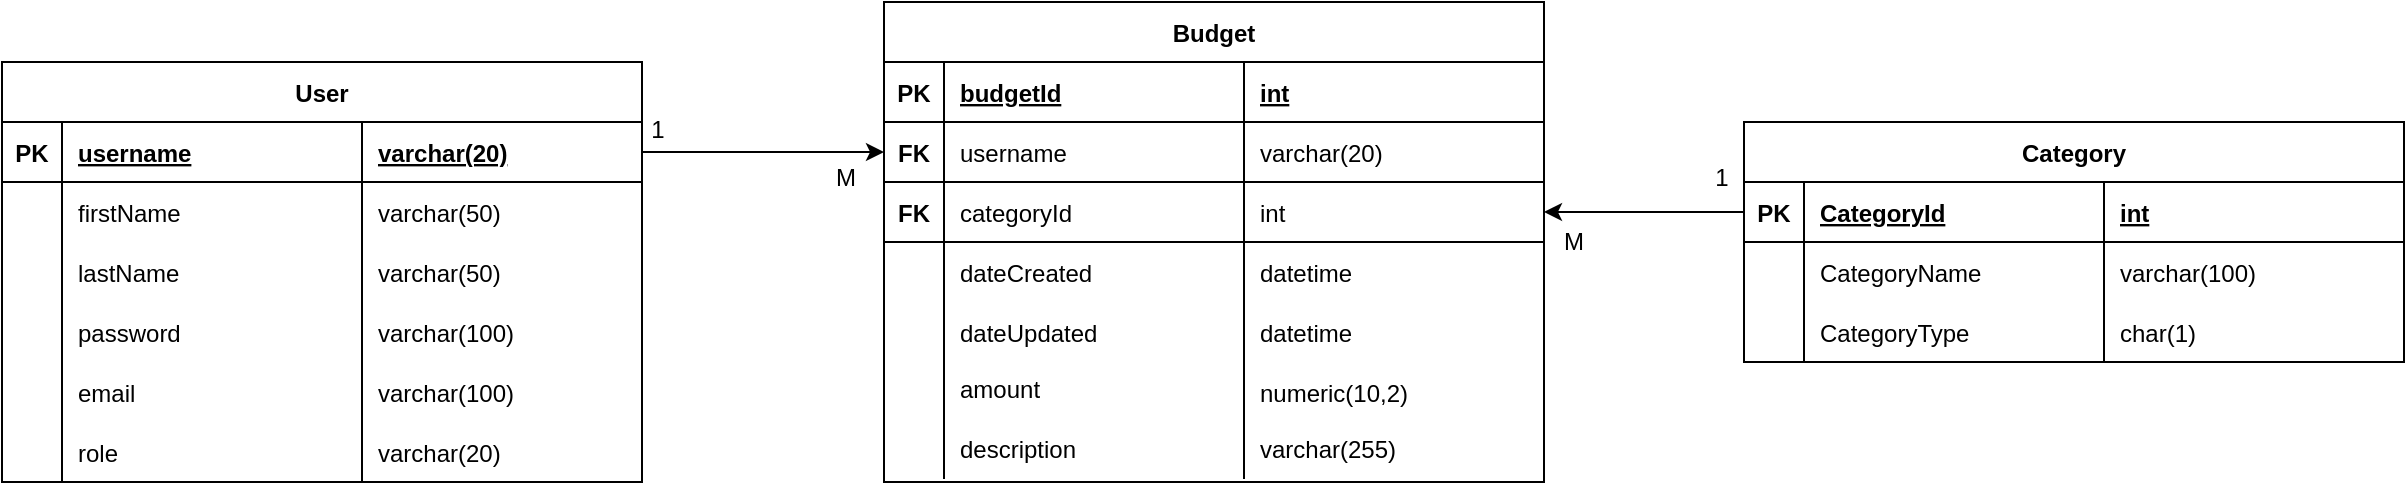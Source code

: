 <mxfile version="21.1.8" type="device" pages="2">
  <diagram id="d8ercen3kDG1MgFGvvUi" name="ER-Diagram">
    <mxGraphModel dx="1354" dy="616" grid="0" gridSize="10" guides="1" tooltips="1" connect="1" arrows="1" fold="1" page="0" pageScale="1" pageWidth="850" pageHeight="1100" math="0" shadow="0">
      <root>
        <mxCell id="0" />
        <mxCell id="1" parent="0" />
        <mxCell id="k8jTFxpvvu4927zOknML-1" value="User" style="shape=table;startSize=30;container=1;collapsible=1;childLayout=tableLayout;fixedRows=1;rowLines=0;fontStyle=1;align=center;resizeLast=1;rounded=0;labelBorderColor=none;" parent="1" vertex="1">
          <mxGeometry x="-390" y="67" width="320" height="210" as="geometry">
            <mxRectangle x="210" y="350" width="70" height="30" as="alternateBounds" />
          </mxGeometry>
        </mxCell>
        <mxCell id="k8jTFxpvvu4927zOknML-2" value="" style="shape=tableRow;horizontal=0;startSize=0;swimlaneHead=0;swimlaneBody=0;fillColor=none;collapsible=0;dropTarget=0;points=[[0,0.5],[1,0.5]];portConstraint=eastwest;top=0;left=0;right=0;bottom=1;rounded=0;labelBorderColor=none;" parent="k8jTFxpvvu4927zOknML-1" vertex="1">
          <mxGeometry y="30" width="320" height="30" as="geometry" />
        </mxCell>
        <mxCell id="k8jTFxpvvu4927zOknML-3" value="PK" style="shape=partialRectangle;connectable=0;fillColor=none;top=0;left=0;bottom=0;right=0;fontStyle=1;overflow=hidden;rounded=0;labelBorderColor=none;" parent="k8jTFxpvvu4927zOknML-2" vertex="1">
          <mxGeometry width="30" height="30" as="geometry">
            <mxRectangle width="30" height="30" as="alternateBounds" />
          </mxGeometry>
        </mxCell>
        <mxCell id="k8jTFxpvvu4927zOknML-4" value="username" style="shape=partialRectangle;connectable=0;fillColor=none;top=0;left=0;bottom=0;right=0;align=left;spacingLeft=6;fontStyle=5;overflow=hidden;rounded=0;labelBorderColor=none;" parent="k8jTFxpvvu4927zOknML-2" vertex="1">
          <mxGeometry x="30" width="150" height="30" as="geometry">
            <mxRectangle width="150" height="30" as="alternateBounds" />
          </mxGeometry>
        </mxCell>
        <mxCell id="k8jTFxpvvu4927zOknML-5" value="varchar(20)" style="shape=partialRectangle;connectable=0;fillColor=none;top=0;left=0;bottom=0;right=0;align=left;spacingLeft=6;fontStyle=5;overflow=hidden;rounded=0;labelBorderColor=none;" parent="k8jTFxpvvu4927zOknML-2" vertex="1">
          <mxGeometry x="180" width="140" height="30" as="geometry">
            <mxRectangle width="140" height="30" as="alternateBounds" />
          </mxGeometry>
        </mxCell>
        <mxCell id="k8jTFxpvvu4927zOknML-10" value="" style="shape=tableRow;horizontal=0;startSize=0;swimlaneHead=0;swimlaneBody=0;fillColor=none;collapsible=0;dropTarget=0;points=[[0,0.5],[1,0.5]];portConstraint=eastwest;top=0;left=0;right=0;bottom=0;rounded=0;labelBorderColor=none;" parent="k8jTFxpvvu4927zOknML-1" vertex="1">
          <mxGeometry y="60" width="320" height="30" as="geometry" />
        </mxCell>
        <mxCell id="k8jTFxpvvu4927zOknML-11" value="" style="shape=partialRectangle;connectable=0;fillColor=none;top=0;left=0;bottom=0;right=0;editable=1;overflow=hidden;rounded=0;labelBorderColor=none;" parent="k8jTFxpvvu4927zOknML-10" vertex="1">
          <mxGeometry width="30" height="30" as="geometry">
            <mxRectangle width="30" height="30" as="alternateBounds" />
          </mxGeometry>
        </mxCell>
        <mxCell id="k8jTFxpvvu4927zOknML-12" value="firstName " style="shape=partialRectangle;connectable=0;fillColor=none;top=0;left=0;bottom=0;right=0;align=left;spacingLeft=6;overflow=hidden;rounded=0;labelBorderColor=none;" parent="k8jTFxpvvu4927zOknML-10" vertex="1">
          <mxGeometry x="30" width="150" height="30" as="geometry">
            <mxRectangle width="150" height="30" as="alternateBounds" />
          </mxGeometry>
        </mxCell>
        <mxCell id="k8jTFxpvvu4927zOknML-13" value="varchar(50)" style="shape=partialRectangle;connectable=0;fillColor=none;top=0;left=0;bottom=0;right=0;align=left;spacingLeft=6;overflow=hidden;rounded=0;labelBorderColor=none;" parent="k8jTFxpvvu4927zOknML-10" vertex="1">
          <mxGeometry x="180" width="140" height="30" as="geometry">
            <mxRectangle width="140" height="30" as="alternateBounds" />
          </mxGeometry>
        </mxCell>
        <mxCell id="k8jTFxpvvu4927zOknML-14" value="" style="shape=tableRow;horizontal=0;startSize=0;swimlaneHead=0;swimlaneBody=0;fillColor=none;collapsible=0;dropTarget=0;points=[[0,0.5],[1,0.5]];portConstraint=eastwest;top=0;left=0;right=0;bottom=0;rounded=0;labelBorderColor=none;" parent="k8jTFxpvvu4927zOknML-1" vertex="1">
          <mxGeometry y="90" width="320" height="30" as="geometry" />
        </mxCell>
        <mxCell id="k8jTFxpvvu4927zOknML-15" value="" style="shape=partialRectangle;connectable=0;fillColor=none;top=0;left=0;bottom=0;right=0;editable=1;overflow=hidden;rounded=0;labelBorderColor=none;" parent="k8jTFxpvvu4927zOknML-14" vertex="1">
          <mxGeometry width="30" height="30" as="geometry">
            <mxRectangle width="30" height="30" as="alternateBounds" />
          </mxGeometry>
        </mxCell>
        <mxCell id="k8jTFxpvvu4927zOknML-16" value="lastName" style="shape=partialRectangle;connectable=0;fillColor=none;top=0;left=0;bottom=0;right=0;align=left;spacingLeft=6;overflow=hidden;rounded=0;labelBorderColor=none;" parent="k8jTFxpvvu4927zOknML-14" vertex="1">
          <mxGeometry x="30" width="150" height="30" as="geometry">
            <mxRectangle width="150" height="30" as="alternateBounds" />
          </mxGeometry>
        </mxCell>
        <mxCell id="k8jTFxpvvu4927zOknML-17" value="varchar(50)" style="shape=partialRectangle;connectable=0;fillColor=none;top=0;left=0;bottom=0;right=0;align=left;spacingLeft=6;overflow=hidden;rounded=0;labelBorderColor=none;" parent="k8jTFxpvvu4927zOknML-14" vertex="1">
          <mxGeometry x="180" width="140" height="30" as="geometry">
            <mxRectangle width="140" height="30" as="alternateBounds" />
          </mxGeometry>
        </mxCell>
        <mxCell id="k8jTFxpvvu4927zOknML-18" value="" style="shape=tableRow;horizontal=0;startSize=0;swimlaneHead=0;swimlaneBody=0;fillColor=none;collapsible=0;dropTarget=0;points=[[0,0.5],[1,0.5]];portConstraint=eastwest;top=0;left=0;right=0;bottom=0;rounded=0;labelBorderColor=none;" parent="k8jTFxpvvu4927zOknML-1" vertex="1">
          <mxGeometry y="120" width="320" height="30" as="geometry" />
        </mxCell>
        <mxCell id="k8jTFxpvvu4927zOknML-19" value="" style="shape=partialRectangle;connectable=0;fillColor=none;top=0;left=0;bottom=0;right=0;editable=1;overflow=hidden;rounded=0;labelBorderColor=none;" parent="k8jTFxpvvu4927zOknML-18" vertex="1">
          <mxGeometry width="30" height="30" as="geometry">
            <mxRectangle width="30" height="30" as="alternateBounds" />
          </mxGeometry>
        </mxCell>
        <mxCell id="k8jTFxpvvu4927zOknML-20" value="password" style="shape=partialRectangle;connectable=0;fillColor=none;top=0;left=0;bottom=0;right=0;align=left;spacingLeft=6;overflow=hidden;rounded=0;labelBorderColor=none;" parent="k8jTFxpvvu4927zOknML-18" vertex="1">
          <mxGeometry x="30" width="150" height="30" as="geometry">
            <mxRectangle width="150" height="30" as="alternateBounds" />
          </mxGeometry>
        </mxCell>
        <mxCell id="k8jTFxpvvu4927zOknML-21" value="varchar(100)" style="shape=partialRectangle;connectable=0;fillColor=none;top=0;left=0;bottom=0;right=0;align=left;spacingLeft=6;overflow=hidden;rounded=0;labelBorderColor=none;" parent="k8jTFxpvvu4927zOknML-18" vertex="1">
          <mxGeometry x="180" width="140" height="30" as="geometry">
            <mxRectangle width="140" height="30" as="alternateBounds" />
          </mxGeometry>
        </mxCell>
        <mxCell id="k8jTFxpvvu4927zOknML-22" value="" style="shape=tableRow;horizontal=0;startSize=0;swimlaneHead=0;swimlaneBody=0;fillColor=none;collapsible=0;dropTarget=0;points=[[0,0.5],[1,0.5]];portConstraint=eastwest;top=0;left=0;right=0;bottom=0;rounded=0;labelBorderColor=none;" parent="k8jTFxpvvu4927zOknML-1" vertex="1">
          <mxGeometry y="150" width="320" height="30" as="geometry" />
        </mxCell>
        <mxCell id="k8jTFxpvvu4927zOknML-23" value="" style="shape=partialRectangle;connectable=0;fillColor=none;top=0;left=0;bottom=0;right=0;editable=1;overflow=hidden;rounded=0;labelBorderColor=none;" parent="k8jTFxpvvu4927zOknML-22" vertex="1">
          <mxGeometry width="30" height="30" as="geometry">
            <mxRectangle width="30" height="30" as="alternateBounds" />
          </mxGeometry>
        </mxCell>
        <mxCell id="k8jTFxpvvu4927zOknML-24" value="email" style="shape=partialRectangle;connectable=0;fillColor=none;top=0;left=0;bottom=0;right=0;align=left;spacingLeft=6;overflow=hidden;rounded=0;labelBorderColor=none;" parent="k8jTFxpvvu4927zOknML-22" vertex="1">
          <mxGeometry x="30" width="150" height="30" as="geometry">
            <mxRectangle width="150" height="30" as="alternateBounds" />
          </mxGeometry>
        </mxCell>
        <mxCell id="k8jTFxpvvu4927zOknML-25" value="varchar(100)" style="shape=partialRectangle;connectable=0;fillColor=none;top=0;left=0;bottom=0;right=0;align=left;spacingLeft=6;overflow=hidden;rounded=0;labelBorderColor=none;" parent="k8jTFxpvvu4927zOknML-22" vertex="1">
          <mxGeometry x="180" width="140" height="30" as="geometry">
            <mxRectangle width="140" height="30" as="alternateBounds" />
          </mxGeometry>
        </mxCell>
        <mxCell id="5UG4_whEwzPII_D6aNTQ-1" value="Category" style="shape=table;startSize=30;container=1;collapsible=1;childLayout=tableLayout;fixedRows=1;rowLines=0;fontStyle=1;align=center;resizeLast=1;rounded=0;labelBorderColor=none;" parent="1" vertex="1">
          <mxGeometry x="481" y="97" width="330" height="120" as="geometry">
            <mxRectangle x="210" y="350" width="70" height="30" as="alternateBounds" />
          </mxGeometry>
        </mxCell>
        <mxCell id="5UG4_whEwzPII_D6aNTQ-2" value="" style="shape=tableRow;horizontal=0;startSize=0;swimlaneHead=0;swimlaneBody=0;fillColor=none;collapsible=0;dropTarget=0;points=[[0,0.5],[1,0.5]];portConstraint=eastwest;top=0;left=0;right=0;bottom=1;rounded=0;labelBorderColor=none;" parent="5UG4_whEwzPII_D6aNTQ-1" vertex="1">
          <mxGeometry y="30" width="330" height="30" as="geometry" />
        </mxCell>
        <mxCell id="5UG4_whEwzPII_D6aNTQ-3" value="PK" style="shape=partialRectangle;connectable=0;fillColor=none;top=0;left=0;bottom=0;right=0;fontStyle=1;overflow=hidden;rounded=0;labelBorderColor=none;" parent="5UG4_whEwzPII_D6aNTQ-2" vertex="1">
          <mxGeometry width="30" height="30" as="geometry">
            <mxRectangle width="30" height="30" as="alternateBounds" />
          </mxGeometry>
        </mxCell>
        <mxCell id="5UG4_whEwzPII_D6aNTQ-4" value="CategoryId" style="shape=partialRectangle;connectable=0;fillColor=none;top=0;left=0;bottom=0;right=0;align=left;spacingLeft=6;fontStyle=5;overflow=hidden;rounded=0;labelBorderColor=none;" parent="5UG4_whEwzPII_D6aNTQ-2" vertex="1">
          <mxGeometry x="30" width="150" height="30" as="geometry">
            <mxRectangle width="150" height="30" as="alternateBounds" />
          </mxGeometry>
        </mxCell>
        <mxCell id="5UG4_whEwzPII_D6aNTQ-5" value="int" style="shape=partialRectangle;connectable=0;fillColor=none;top=0;left=0;bottom=0;right=0;align=left;spacingLeft=6;fontStyle=5;overflow=hidden;rounded=0;labelBorderColor=none;" parent="5UG4_whEwzPII_D6aNTQ-2" vertex="1">
          <mxGeometry x="180" width="150" height="30" as="geometry">
            <mxRectangle width="150" height="30" as="alternateBounds" />
          </mxGeometry>
        </mxCell>
        <mxCell id="5UG4_whEwzPII_D6aNTQ-6" value="" style="shape=tableRow;horizontal=0;startSize=0;swimlaneHead=0;swimlaneBody=0;fillColor=none;collapsible=0;dropTarget=0;points=[[0,0.5],[1,0.5]];portConstraint=eastwest;top=0;left=0;right=0;bottom=0;rounded=0;labelBorderColor=none;" parent="5UG4_whEwzPII_D6aNTQ-1" vertex="1">
          <mxGeometry y="60" width="330" height="30" as="geometry" />
        </mxCell>
        <mxCell id="5UG4_whEwzPII_D6aNTQ-7" value="" style="shape=partialRectangle;connectable=0;fillColor=none;top=0;left=0;bottom=0;right=0;editable=1;overflow=hidden;rounded=0;labelBorderColor=none;" parent="5UG4_whEwzPII_D6aNTQ-6" vertex="1">
          <mxGeometry width="30" height="30" as="geometry">
            <mxRectangle width="30" height="30" as="alternateBounds" />
          </mxGeometry>
        </mxCell>
        <mxCell id="5UG4_whEwzPII_D6aNTQ-8" value="CategoryName" style="shape=partialRectangle;connectable=0;fillColor=none;top=0;left=0;bottom=0;right=0;align=left;spacingLeft=6;overflow=hidden;rounded=0;labelBorderColor=none;" parent="5UG4_whEwzPII_D6aNTQ-6" vertex="1">
          <mxGeometry x="30" width="150" height="30" as="geometry">
            <mxRectangle width="150" height="30" as="alternateBounds" />
          </mxGeometry>
        </mxCell>
        <mxCell id="5UG4_whEwzPII_D6aNTQ-9" value="varchar(100)" style="shape=partialRectangle;connectable=0;fillColor=none;top=0;left=0;bottom=0;right=0;align=left;spacingLeft=6;overflow=hidden;rounded=0;labelBorderColor=none;" parent="5UG4_whEwzPII_D6aNTQ-6" vertex="1">
          <mxGeometry x="180" width="150" height="30" as="geometry">
            <mxRectangle width="150" height="30" as="alternateBounds" />
          </mxGeometry>
        </mxCell>
        <mxCell id="5UG4_whEwzPII_D6aNTQ-22" value="Budget" style="shape=table;startSize=30;container=1;collapsible=1;childLayout=tableLayout;fixedRows=1;rowLines=0;fontStyle=1;align=center;resizeLast=1;rounded=0;labelBorderColor=none;columnLines=1;" parent="1" vertex="1">
          <mxGeometry x="51" y="37" width="330" height="240" as="geometry">
            <mxRectangle x="210" y="350" width="70" height="30" as="alternateBounds" />
          </mxGeometry>
        </mxCell>
        <mxCell id="5UG4_whEwzPII_D6aNTQ-23" value="" style="shape=tableRow;horizontal=0;startSize=0;swimlaneHead=0;swimlaneBody=0;fillColor=none;collapsible=0;dropTarget=0;points=[[0,0.5],[1,0.5]];portConstraint=eastwest;top=0;left=0;right=0;bottom=1;rounded=0;labelBorderColor=none;" parent="5UG4_whEwzPII_D6aNTQ-22" vertex="1">
          <mxGeometry y="30" width="330" height="30" as="geometry" />
        </mxCell>
        <mxCell id="5UG4_whEwzPII_D6aNTQ-24" value="PK" style="shape=partialRectangle;connectable=0;fillColor=none;top=0;left=0;bottom=0;right=0;fontStyle=1;overflow=hidden;rounded=0;labelBorderColor=none;" parent="5UG4_whEwzPII_D6aNTQ-23" vertex="1">
          <mxGeometry width="30" height="30" as="geometry">
            <mxRectangle width="30" height="30" as="alternateBounds" />
          </mxGeometry>
        </mxCell>
        <mxCell id="5UG4_whEwzPII_D6aNTQ-25" value="budgetId" style="shape=partialRectangle;connectable=0;fillColor=none;top=0;left=0;bottom=0;right=0;align=left;spacingLeft=6;fontStyle=5;overflow=hidden;rounded=0;labelBorderColor=none;" parent="5UG4_whEwzPII_D6aNTQ-23" vertex="1">
          <mxGeometry x="30" width="150" height="30" as="geometry">
            <mxRectangle width="150" height="30" as="alternateBounds" />
          </mxGeometry>
        </mxCell>
        <mxCell id="5UG4_whEwzPII_D6aNTQ-26" value="int" style="shape=partialRectangle;connectable=0;fillColor=none;top=0;left=0;bottom=0;right=0;align=left;spacingLeft=6;fontStyle=5;overflow=hidden;rounded=0;labelBorderColor=none;" parent="5UG4_whEwzPII_D6aNTQ-23" vertex="1">
          <mxGeometry x="180" width="150" height="30" as="geometry">
            <mxRectangle width="150" height="30" as="alternateBounds" />
          </mxGeometry>
        </mxCell>
        <mxCell id="5UG4_whEwzPII_D6aNTQ-27" value="" style="shape=tableRow;horizontal=0;startSize=0;swimlaneHead=0;swimlaneBody=0;fillColor=none;collapsible=0;dropTarget=0;points=[[0,0.5],[1,0.5]];portConstraint=eastwest;top=0;left=0;right=0;bottom=0;rounded=0;labelBorderColor=none;" parent="5UG4_whEwzPII_D6aNTQ-22" vertex="1">
          <mxGeometry y="60" width="330" height="30" as="geometry" />
        </mxCell>
        <mxCell id="5UG4_whEwzPII_D6aNTQ-28" value="FK" style="shape=partialRectangle;connectable=0;fillColor=none;top=0;left=0;bottom=1;right=0;editable=1;overflow=hidden;rounded=0;labelBorderColor=none;fontStyle=1" parent="5UG4_whEwzPII_D6aNTQ-27" vertex="1">
          <mxGeometry width="30" height="30" as="geometry">
            <mxRectangle width="30" height="30" as="alternateBounds" />
          </mxGeometry>
        </mxCell>
        <mxCell id="5UG4_whEwzPII_D6aNTQ-29" value="username " style="shape=partialRectangle;connectable=0;fillColor=none;top=0;left=0;bottom=1;right=0;align=left;spacingLeft=6;overflow=hidden;rounded=0;labelBorderColor=none;" parent="5UG4_whEwzPII_D6aNTQ-27" vertex="1">
          <mxGeometry x="30" width="150" height="30" as="geometry">
            <mxRectangle width="150" height="30" as="alternateBounds" />
          </mxGeometry>
        </mxCell>
        <mxCell id="5UG4_whEwzPII_D6aNTQ-30" value="varchar(20)" style="shape=partialRectangle;connectable=0;fillColor=none;top=0;left=0;bottom=1;right=0;align=left;spacingLeft=6;overflow=hidden;rounded=0;labelBorderColor=none;" parent="5UG4_whEwzPII_D6aNTQ-27" vertex="1">
          <mxGeometry x="180" width="150" height="30" as="geometry">
            <mxRectangle width="150" height="30" as="alternateBounds" />
          </mxGeometry>
        </mxCell>
        <mxCell id="5UG4_whEwzPII_D6aNTQ-31" value="" style="shape=tableRow;horizontal=0;startSize=0;swimlaneHead=0;swimlaneBody=0;fillColor=none;collapsible=0;dropTarget=0;points=[[0,0.5],[1,0.5]];portConstraint=eastwest;top=0;left=0;right=0;bottom=0;rounded=0;labelBorderColor=none;" parent="5UG4_whEwzPII_D6aNTQ-22" vertex="1">
          <mxGeometry y="90" width="330" height="30" as="geometry" />
        </mxCell>
        <mxCell id="5UG4_whEwzPII_D6aNTQ-32" value="FK" style="shape=partialRectangle;connectable=0;fillColor=none;top=0;left=0;bottom=1;right=0;editable=1;overflow=hidden;rounded=0;labelBorderColor=none;fontStyle=1" parent="5UG4_whEwzPII_D6aNTQ-31" vertex="1">
          <mxGeometry width="30" height="30" as="geometry">
            <mxRectangle width="30" height="30" as="alternateBounds" />
          </mxGeometry>
        </mxCell>
        <mxCell id="5UG4_whEwzPII_D6aNTQ-33" value="categoryId" style="shape=partialRectangle;connectable=0;fillColor=none;top=0;left=0;bottom=1;right=0;align=left;spacingLeft=6;overflow=hidden;rounded=0;labelBorderColor=none;" parent="5UG4_whEwzPII_D6aNTQ-31" vertex="1">
          <mxGeometry x="30" width="150" height="30" as="geometry">
            <mxRectangle width="150" height="30" as="alternateBounds" />
          </mxGeometry>
        </mxCell>
        <mxCell id="5UG4_whEwzPII_D6aNTQ-34" value="int" style="shape=partialRectangle;connectable=0;fillColor=none;top=0;left=0;bottom=1;right=0;align=left;spacingLeft=6;overflow=hidden;rounded=0;labelBorderColor=none;" parent="5UG4_whEwzPII_D6aNTQ-31" vertex="1">
          <mxGeometry x="180" width="150" height="30" as="geometry">
            <mxRectangle width="150" height="30" as="alternateBounds" />
          </mxGeometry>
        </mxCell>
        <mxCell id="5UG4_whEwzPII_D6aNTQ-35" value="" style="shape=tableRow;horizontal=0;startSize=0;swimlaneHead=0;swimlaneBody=0;fillColor=none;collapsible=0;dropTarget=0;points=[[0,0.5],[1,0.5]];portConstraint=eastwest;top=0;left=0;right=0;bottom=0;rounded=0;labelBorderColor=none;" parent="5UG4_whEwzPII_D6aNTQ-22" vertex="1">
          <mxGeometry y="120" width="330" height="30" as="geometry" />
        </mxCell>
        <mxCell id="5UG4_whEwzPII_D6aNTQ-36" value="" style="shape=partialRectangle;connectable=0;fillColor=none;top=0;left=0;bottom=0;right=0;editable=1;overflow=hidden;rounded=0;labelBorderColor=none;" parent="5UG4_whEwzPII_D6aNTQ-35" vertex="1">
          <mxGeometry width="30" height="30" as="geometry">
            <mxRectangle width="30" height="30" as="alternateBounds" />
          </mxGeometry>
        </mxCell>
        <mxCell id="5UG4_whEwzPII_D6aNTQ-37" value="dateCreated" style="shape=partialRectangle;connectable=0;fillColor=none;top=0;left=0;bottom=0;right=0;align=left;spacingLeft=6;overflow=hidden;rounded=0;labelBorderColor=none;" parent="5UG4_whEwzPII_D6aNTQ-35" vertex="1">
          <mxGeometry x="30" width="150" height="30" as="geometry">
            <mxRectangle width="150" height="30" as="alternateBounds" />
          </mxGeometry>
        </mxCell>
        <mxCell id="5UG4_whEwzPII_D6aNTQ-38" value="datetime" style="shape=partialRectangle;connectable=0;fillColor=none;top=0;left=0;bottom=0;right=0;align=left;spacingLeft=6;overflow=hidden;rounded=0;labelBorderColor=none;" parent="5UG4_whEwzPII_D6aNTQ-35" vertex="1">
          <mxGeometry x="180" width="150" height="30" as="geometry">
            <mxRectangle width="150" height="30" as="alternateBounds" />
          </mxGeometry>
        </mxCell>
        <mxCell id="5UG4_whEwzPII_D6aNTQ-39" value="" style="shape=tableRow;horizontal=0;startSize=0;swimlaneHead=0;swimlaneBody=0;fillColor=none;collapsible=0;dropTarget=0;points=[[0,0.5],[1,0.5]];portConstraint=eastwest;top=0;left=0;right=0;bottom=0;rounded=0;labelBorderColor=none;" parent="5UG4_whEwzPII_D6aNTQ-22" vertex="1">
          <mxGeometry y="150" width="330" height="30" as="geometry" />
        </mxCell>
        <mxCell id="5UG4_whEwzPII_D6aNTQ-40" value="" style="shape=partialRectangle;connectable=0;fillColor=none;top=0;left=0;bottom=0;right=0;editable=1;overflow=hidden;rounded=0;labelBorderColor=none;" parent="5UG4_whEwzPII_D6aNTQ-39" vertex="1">
          <mxGeometry width="30" height="30" as="geometry">
            <mxRectangle width="30" height="30" as="alternateBounds" />
          </mxGeometry>
        </mxCell>
        <mxCell id="5UG4_whEwzPII_D6aNTQ-41" value="dateUpdated" style="shape=partialRectangle;connectable=0;fillColor=none;top=0;left=0;bottom=0;right=0;align=left;spacingLeft=6;overflow=hidden;rounded=0;labelBorderColor=none;" parent="5UG4_whEwzPII_D6aNTQ-39" vertex="1">
          <mxGeometry x="30" width="150" height="30" as="geometry">
            <mxRectangle width="150" height="30" as="alternateBounds" />
          </mxGeometry>
        </mxCell>
        <mxCell id="5UG4_whEwzPII_D6aNTQ-42" value="datetime" style="shape=partialRectangle;connectable=0;fillColor=none;top=0;left=0;bottom=0;right=0;align=left;spacingLeft=6;overflow=hidden;rounded=0;labelBorderColor=none;" parent="5UG4_whEwzPII_D6aNTQ-39" vertex="1">
          <mxGeometry x="180" width="150" height="30" as="geometry">
            <mxRectangle width="150" height="30" as="alternateBounds" />
          </mxGeometry>
        </mxCell>
        <mxCell id="N___CENUemP7HsXDrKot-1" value="" style="shape=partialRectangle;connectable=0;fillColor=none;top=0;left=0;bottom=0;right=0;editable=1;overflow=hidden;rounded=0;labelBorderColor=none;" parent="1" vertex="1">
          <mxGeometry x="51" y="217" width="30" height="20" as="geometry">
            <mxRectangle width="30" height="30" as="alternateBounds" />
          </mxGeometry>
        </mxCell>
        <mxCell id="N___CENUemP7HsXDrKot-2" value="description" style="shape=partialRectangle;connectable=0;fillColor=none;top=0;left=1;bottom=0;right=0;align=left;spacingLeft=6;overflow=hidden;rounded=0;labelBorderColor=none;" parent="1" vertex="1">
          <mxGeometry x="81" y="245" width="150" height="30" as="geometry">
            <mxRectangle width="150" height="30" as="alternateBounds" />
          </mxGeometry>
        </mxCell>
        <mxCell id="N___CENUemP7HsXDrKot-3" value="varchar(255)" style="shape=partialRectangle;connectable=0;fillColor=none;top=0;left=1;bottom=0;right=0;align=left;spacingLeft=6;overflow=hidden;rounded=0;labelBorderColor=none;" parent="1" vertex="1">
          <mxGeometry x="231" y="245" width="150" height="30" as="geometry">
            <mxRectangle width="150" height="30" as="alternateBounds" />
          </mxGeometry>
        </mxCell>
        <mxCell id="cLHTut6YbP-IIcwrA9mV-15" style="edgeStyle=none;html=1;exitX=0;exitY=0.5;exitDx=0;exitDy=0;entryX=1;entryY=0.5;entryDx=0;entryDy=0;" parent="1" source="5UG4_whEwzPII_D6aNTQ-2" target="5UG4_whEwzPII_D6aNTQ-31" edge="1">
          <mxGeometry relative="1" as="geometry" />
        </mxCell>
        <mxCell id="cLHTut6YbP-IIcwrA9mV-16" style="edgeStyle=none;html=1;exitX=1;exitY=0.5;exitDx=0;exitDy=0;entryX=0;entryY=0.5;entryDx=0;entryDy=0;" parent="1" source="k8jTFxpvvu4927zOknML-2" target="5UG4_whEwzPII_D6aNTQ-27" edge="1">
          <mxGeometry relative="1" as="geometry" />
        </mxCell>
        <mxCell id="2" value="CategoryType" style="shape=partialRectangle;connectable=0;fillColor=none;top=0;left=1;bottom=0;right=1;align=left;spacingLeft=6;overflow=hidden;rounded=0;labelBorderColor=none;" parent="1" vertex="1">
          <mxGeometry x="511" y="187" width="150" height="30" as="geometry">
            <mxRectangle width="150" height="30" as="alternateBounds" />
          </mxGeometry>
        </mxCell>
        <mxCell id="3" value="char(1)" style="shape=partialRectangle;connectable=0;fillColor=none;top=0;left=0;bottom=0;right=0;align=left;spacingLeft=6;overflow=hidden;rounded=0;labelBorderColor=none;" parent="1" vertex="1">
          <mxGeometry x="661" y="187" width="150" height="30" as="geometry">
            <mxRectangle width="150" height="30" as="alternateBounds" />
          </mxGeometry>
        </mxCell>
        <mxCell id="QbpbTzKmDsSzqQjjt-Ne-3" value="role" style="shape=partialRectangle;connectable=0;fillColor=none;top=0;left=1;bottom=0;right=0;align=left;spacingLeft=6;overflow=hidden;rounded=0;labelBorderColor=none;" parent="1" vertex="1">
          <mxGeometry x="-360" y="247" width="150" height="30" as="geometry">
            <mxRectangle width="150" height="30" as="alternateBounds" />
          </mxGeometry>
        </mxCell>
        <mxCell id="QbpbTzKmDsSzqQjjt-Ne-4" value="varchar(20)" style="shape=partialRectangle;connectable=0;fillColor=none;top=0;left=1;bottom=0;right=0;align=left;spacingLeft=6;overflow=hidden;rounded=0;labelBorderColor=none;" parent="1" vertex="1">
          <mxGeometry x="-210" y="247" width="140" height="30" as="geometry">
            <mxRectangle width="140" height="30" as="alternateBounds" />
          </mxGeometry>
        </mxCell>
        <mxCell id="hXP6kWDSrUbF7ZimCStn-3" value="1" style="text;html=1;strokeColor=none;fillColor=none;align=center;verticalAlign=middle;whiteSpace=wrap;rounded=0;" parent="1" vertex="1">
          <mxGeometry x="-92" y="86" width="60" height="30" as="geometry" />
        </mxCell>
        <mxCell id="hXP6kWDSrUbF7ZimCStn-4" value="M" style="text;html=1;strokeColor=none;fillColor=none;align=center;verticalAlign=middle;whiteSpace=wrap;rounded=0;" parent="1" vertex="1">
          <mxGeometry x="2" y="110" width="60" height="30" as="geometry" />
        </mxCell>
        <mxCell id="hXP6kWDSrUbF7ZimCStn-6" value="1" style="text;html=1;strokeColor=none;fillColor=none;align=center;verticalAlign=middle;whiteSpace=wrap;rounded=0;" parent="1" vertex="1">
          <mxGeometry x="440" y="110" width="60" height="30" as="geometry" />
        </mxCell>
        <mxCell id="hXP6kWDSrUbF7ZimCStn-7" value="M" style="text;html=1;strokeColor=none;fillColor=none;align=center;verticalAlign=middle;whiteSpace=wrap;rounded=0;" parent="1" vertex="1">
          <mxGeometry x="366" y="142" width="60" height="30" as="geometry" />
        </mxCell>
        <mxCell id="fY1WuowW94uDsqwcHxp0-3" value="amount" style="shape=partialRectangle;connectable=0;fillColor=none;top=0;left=1;bottom=0;right=0;align=left;spacingLeft=6;overflow=hidden;rounded=0;labelBorderColor=none;" vertex="1" parent="1">
          <mxGeometry x="81" y="215" width="150" height="30" as="geometry">
            <mxRectangle width="150" height="30" as="alternateBounds" />
          </mxGeometry>
        </mxCell>
        <mxCell id="fY1WuowW94uDsqwcHxp0-4" value="numeric(10,2)" style="shape=partialRectangle;connectable=0;fillColor=none;top=0;left=1;bottom=0;right=0;align=left;spacingLeft=6;overflow=hidden;rounded=0;labelBorderColor=none;" vertex="1" parent="1">
          <mxGeometry x="231" y="217" width="150" height="30" as="geometry">
            <mxRectangle width="150" height="30" as="alternateBounds" />
          </mxGeometry>
        </mxCell>
      </root>
    </mxGraphModel>
  </diagram>
  <diagram id="duHtsSKDqQCGnyBuiJw0" name="architecture-diagram">
    <mxGraphModel dx="954" dy="616" grid="0" gridSize="10" guides="1" tooltips="1" connect="1" arrows="1" fold="1" page="0" pageScale="1" pageWidth="850" pageHeight="1100" math="0" shadow="0">
      <root>
        <mxCell id="0" />
        <mxCell id="1" parent="0" />
        <mxCell id="9A465buNjG74_igmeruT-1" value="" style="rounded=0;whiteSpace=wrap;html=1;" vertex="1" parent="1">
          <mxGeometry x="260" y="134" width="120" height="60" as="geometry" />
        </mxCell>
      </root>
    </mxGraphModel>
  </diagram>
</mxfile>

